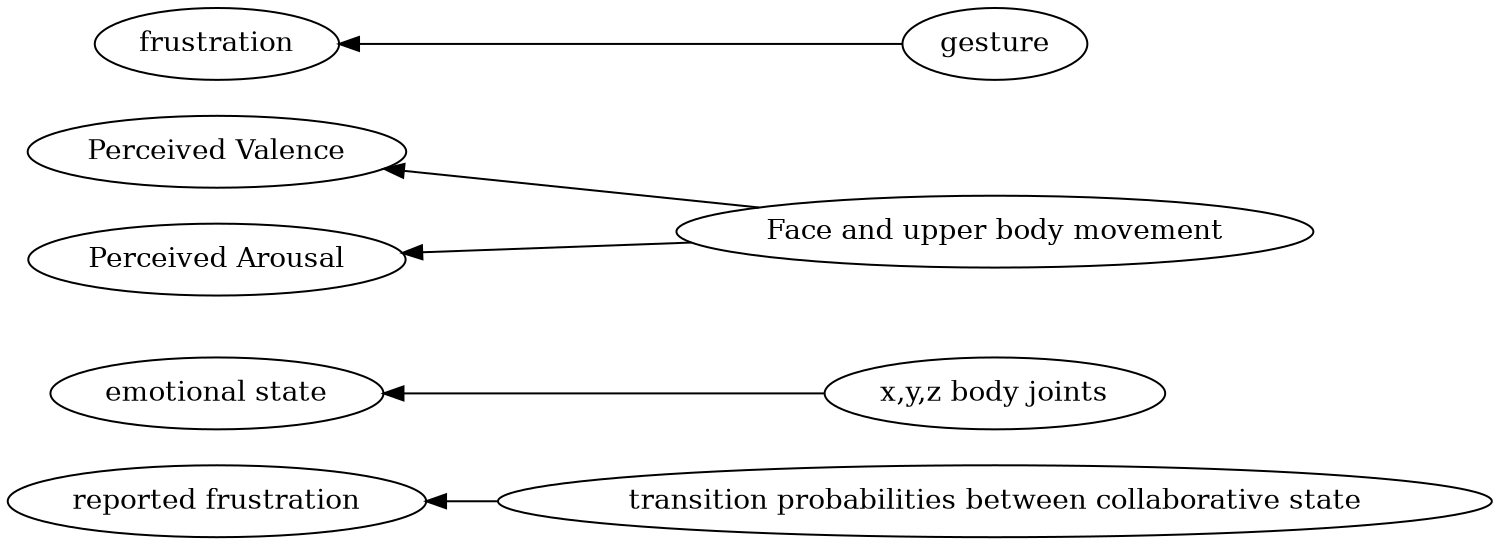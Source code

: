 digraph Test {
	rankdir=RL
	size="10,10"
	overlap=false
	splines=true
	{rank=same; "transition probabilities between collaborative state" "x,y,z body joints" "Face and upper body movement" "gesture";}
	{rank=same; "frustration" "Perceived Valence" "Perceived Arousal" "emotional state" "reported frustration";}
	gesture [href="https://scholar.google.com/scholar?hl=en&q=The%20Additive%20Value%20of%20Multimodal%20Features%20for%20Predicting%20Engagement,%20Frustration,%20and%20Learning%20during%20Tutoring"]
	gesture -> frustration
	"Face and upper body movement" [href="https://scholar.google.com/scholar?hl=en&q=Modeling%20Team-level%20Multimodal%20Dynamics%20during%20Multiparty%20Collaboration"]
	"Face and upper body movement" -> "Perceived Valence"
	"Face and upper body movement" [href="https://scholar.google.com/scholar?hl=en&q=Modeling%20Team-level%20Multimodal%20Dynamics%20during%20Multiparty%20Collaboration"]
	"Face and upper body movement" -> "Perceived Arousal"
	"transition probabilities between collaborative state" [href="https://scholar.google.com/scholar?hl=en&q=Using%20Motion%20Sensors%20to%20Understand%20Collaborative%20Interactions%20in%20Digital%20Fabrication%20Labs"]
	"transition probabilities between collaborative state" -> "reported frustration"
	"x,y,z body joints" [href="https://scholar.google.com/scholar?hl=en&q=Machine%20learning%20classification%20of%20design%20team%20members’%20body%20language%20patterns%20for%20real%20time%20emotional%20state%20detection"]
	"x,y,z body joints" -> "emotional state"
}
